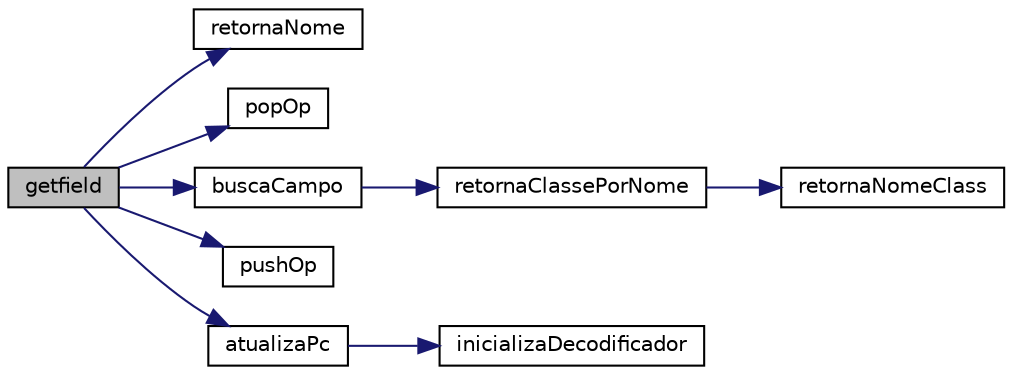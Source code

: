 digraph "getfield"
{
 // INTERACTIVE_SVG=YES
  edge [fontname="Helvetica",fontsize="10",labelfontname="Helvetica",labelfontsize="10"];
  node [fontname="Helvetica",fontsize="10",shape=record];
  rankdir="LR";
  Node1166 [label="getfield",height=0.2,width=0.4,color="black", fillcolor="grey75", style="filled", fontcolor="black"];
  Node1166 -> Node1167 [color="midnightblue",fontsize="10",style="solid",fontname="Helvetica"];
  Node1167 [label="retornaNome",height=0.2,width=0.4,color="black", fillcolor="white", style="filled",URL="$carregador_8c.html#aac550604e02bb2506492757b974c6856"];
  Node1166 -> Node1168 [color="midnightblue",fontsize="10",style="solid",fontname="Helvetica"];
  Node1168 [label="popOp",height=0.2,width=0.4,color="black", fillcolor="white", style="filled",URL="$frame_8c.html#a3670f378856724ca85ced056e6bfc5c4"];
  Node1166 -> Node1169 [color="midnightblue",fontsize="10",style="solid",fontname="Helvetica"];
  Node1169 [label="buscaCampo",height=0.2,width=0.4,color="black", fillcolor="white", style="filled",URL="$metodo_8c.html#a03e272d2aa04d802c7d322adde9fdf9d"];
  Node1169 -> Node1170 [color="midnightblue",fontsize="10",style="solid",fontname="Helvetica"];
  Node1170 [label="retornaClassePorNome",height=0.2,width=0.4,color="black", fillcolor="white", style="filled",URL="$metodo_8c.html#aca90430d6f6d46475fd93231842e6fdd"];
  Node1170 -> Node1171 [color="midnightblue",fontsize="10",style="solid",fontname="Helvetica"];
  Node1171 [label="retornaNomeClass",height=0.2,width=0.4,color="black", fillcolor="white", style="filled",URL="$carregador_8c.html#a9c9a3135d3a02d275706a00116816824"];
  Node1166 -> Node1172 [color="midnightblue",fontsize="10",style="solid",fontname="Helvetica"];
  Node1172 [label="pushOp",height=0.2,width=0.4,color="black", fillcolor="white", style="filled",URL="$frame_8c.html#a50993c39467516396b64a90eb81af0ba"];
  Node1166 -> Node1173 [color="midnightblue",fontsize="10",style="solid",fontname="Helvetica"];
  Node1173 [label="atualizaPc",height=0.2,width=0.4,color="black", fillcolor="white", style="filled",URL="$instrucao_8c.html#abcf4bbde1212f9bb0f2ee7a6ba5aec08"];
  Node1173 -> Node1174 [color="midnightblue",fontsize="10",style="solid",fontname="Helvetica"];
  Node1174 [label="inicializaDecodificador",height=0.2,width=0.4,color="black", fillcolor="white", style="filled",URL="$decodificador_8c.html#ac4ac4bcce3fed96b1a2657ceafda40bc"];
}
